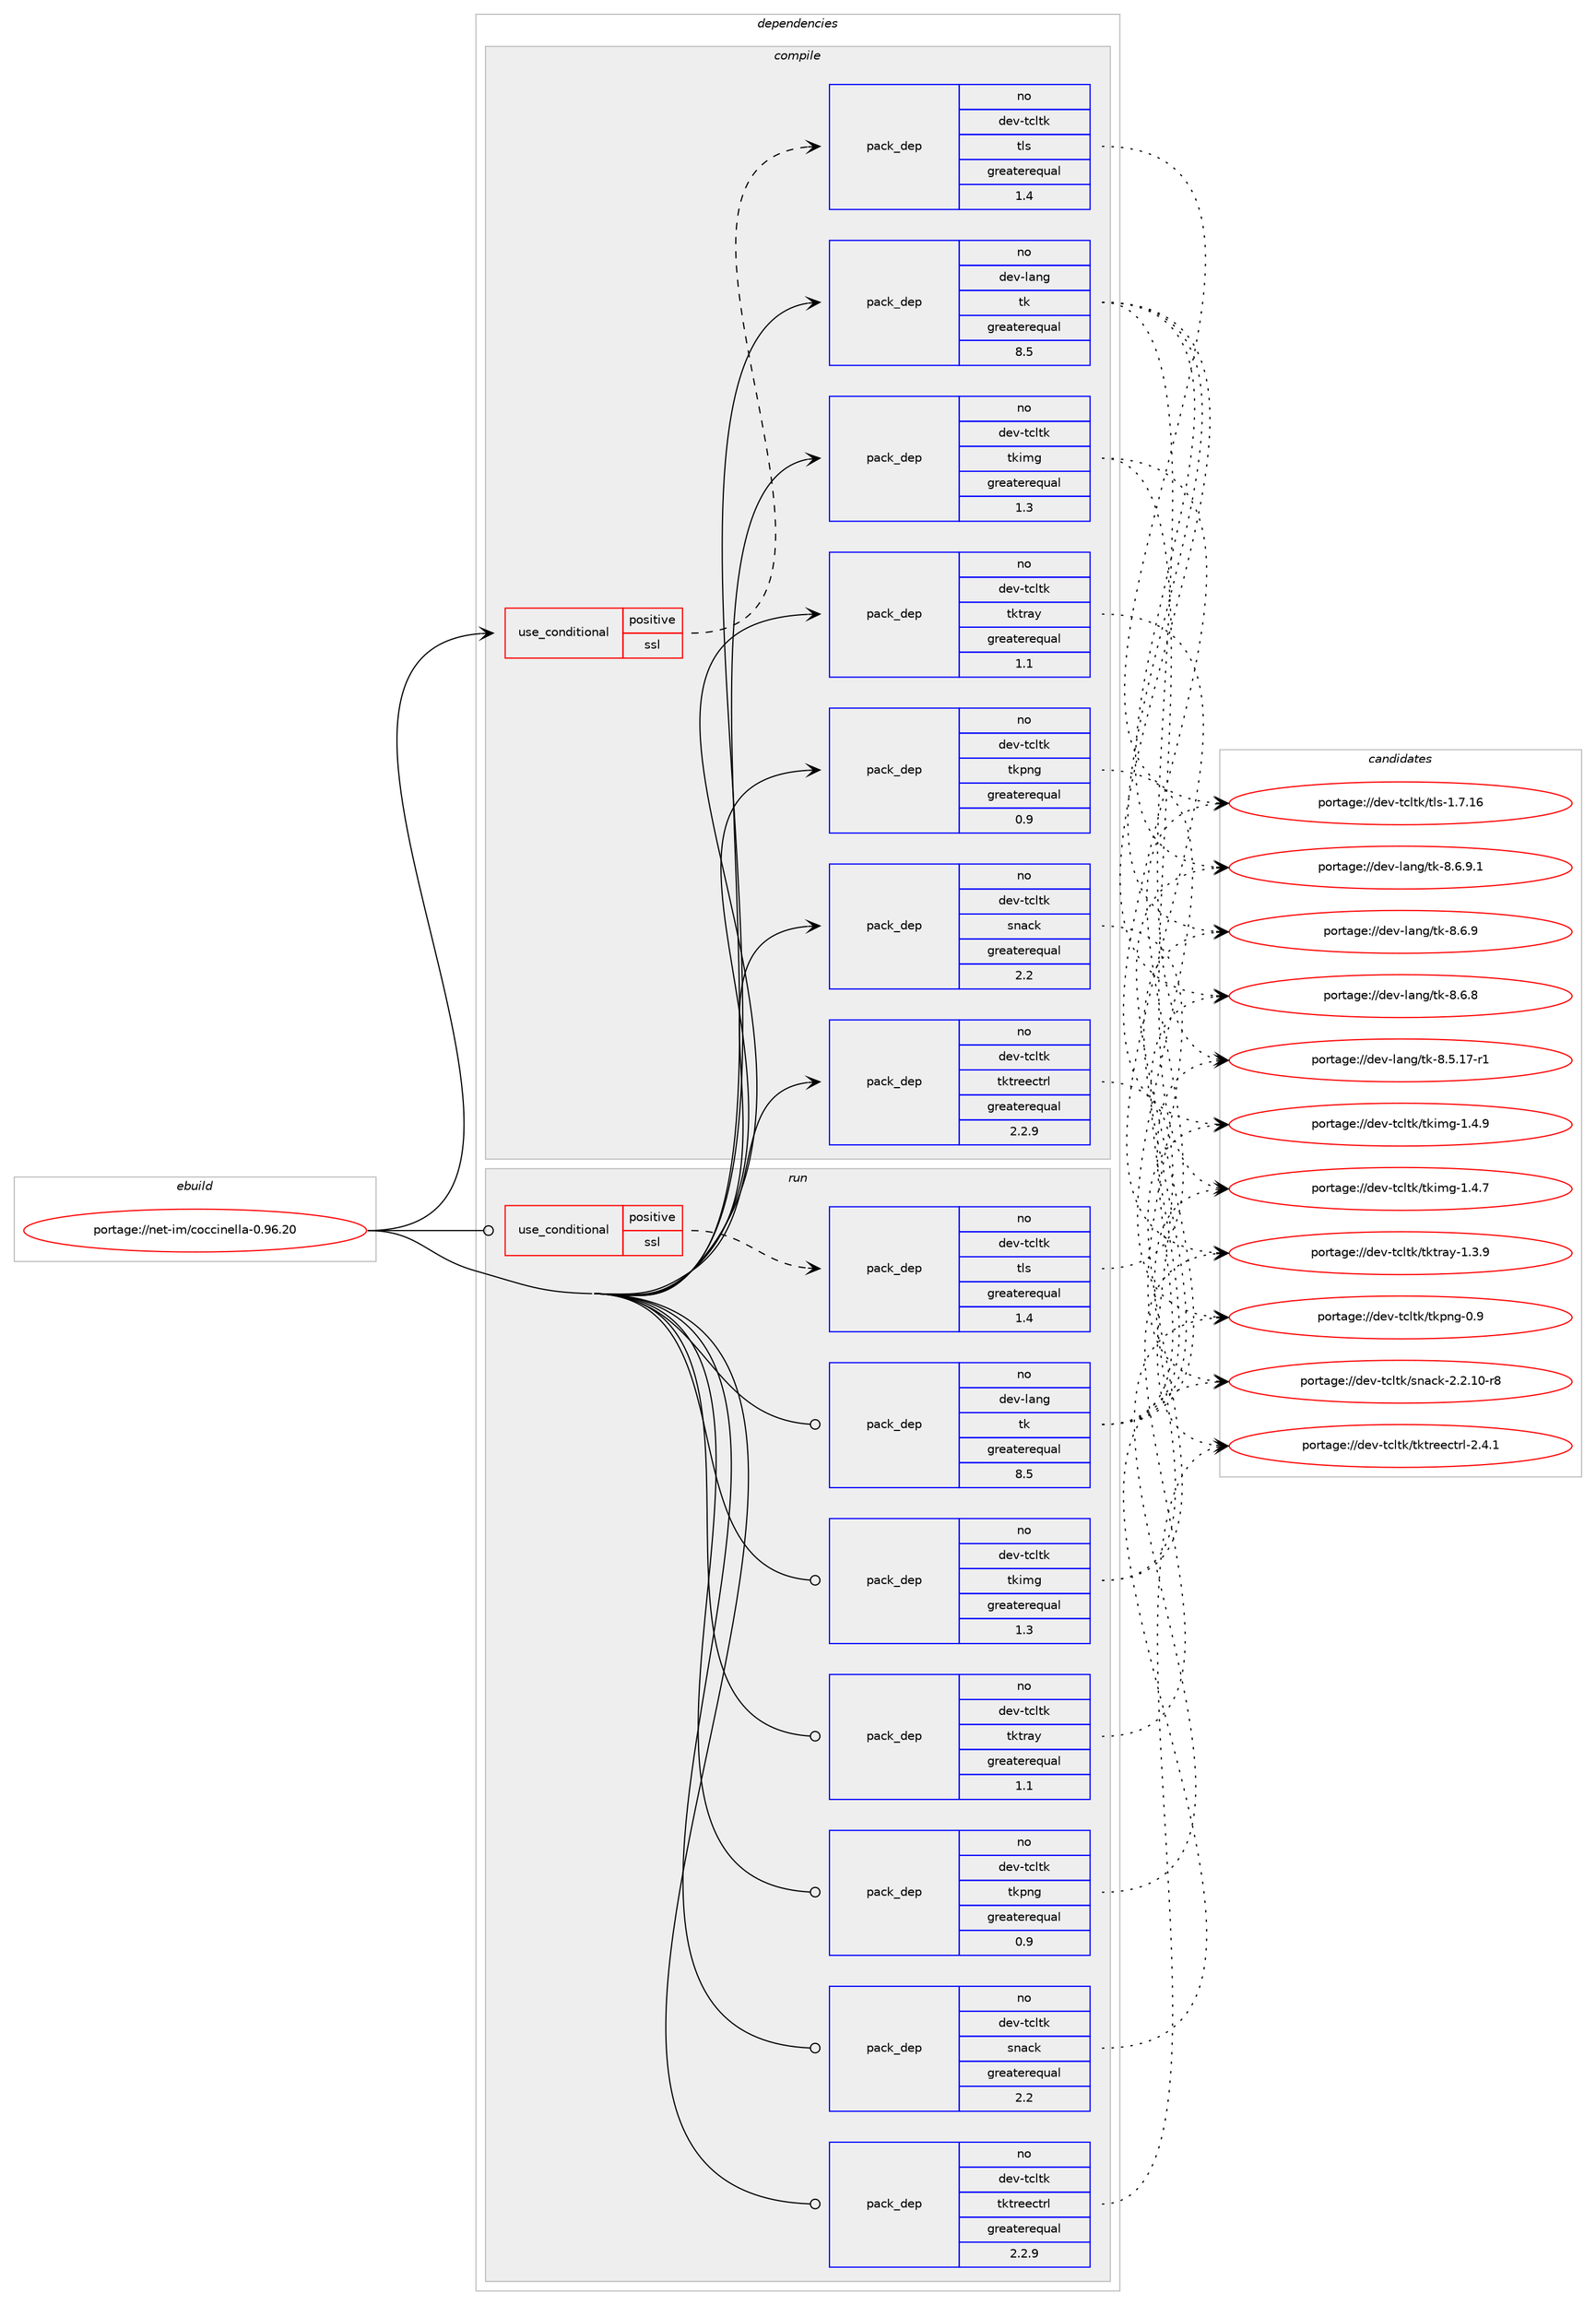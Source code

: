digraph prolog {

# *************
# Graph options
# *************

newrank=true;
concentrate=true;
compound=true;
graph [rankdir=LR,fontname=Helvetica,fontsize=10,ranksep=1.5];#, ranksep=2.5, nodesep=0.2];
edge  [arrowhead=vee];
node  [fontname=Helvetica,fontsize=10];

# **********
# The ebuild
# **********

subgraph cluster_leftcol {
color=gray;
rank=same;
label=<<i>ebuild</i>>;
id [label="portage://net-im/coccinella-0.96.20", color=red, width=4, href="../net-im/coccinella-0.96.20.svg"];
}

# ****************
# The dependencies
# ****************

subgraph cluster_midcol {
color=gray;
label=<<i>dependencies</i>>;
subgraph cluster_compile {
fillcolor="#eeeeee";
style=filled;
label=<<i>compile</i>>;
subgraph cond12338 {
dependency61724 [label=<<TABLE BORDER="0" CELLBORDER="1" CELLSPACING="0" CELLPADDING="4"><TR><TD ROWSPAN="3" CELLPADDING="10">use_conditional</TD></TR><TR><TD>positive</TD></TR><TR><TD>ssl</TD></TR></TABLE>>, shape=none, color=red];
subgraph pack48184 {
dependency61725 [label=<<TABLE BORDER="0" CELLBORDER="1" CELLSPACING="0" CELLPADDING="4" WIDTH="220"><TR><TD ROWSPAN="6" CELLPADDING="30">pack_dep</TD></TR><TR><TD WIDTH="110">no</TD></TR><TR><TD>dev-tcltk</TD></TR><TR><TD>tls</TD></TR><TR><TD>greaterequal</TD></TR><TR><TD>1.4</TD></TR></TABLE>>, shape=none, color=blue];
}
dependency61724:e -> dependency61725:w [weight=20,style="dashed",arrowhead="vee"];
}
id:e -> dependency61724:w [weight=20,style="solid",arrowhead="vee"];
subgraph pack48185 {
dependency61726 [label=<<TABLE BORDER="0" CELLBORDER="1" CELLSPACING="0" CELLPADDING="4" WIDTH="220"><TR><TD ROWSPAN="6" CELLPADDING="30">pack_dep</TD></TR><TR><TD WIDTH="110">no</TD></TR><TR><TD>dev-lang</TD></TR><TR><TD>tk</TD></TR><TR><TD>greaterequal</TD></TR><TR><TD>8.5</TD></TR></TABLE>>, shape=none, color=blue];
}
id:e -> dependency61726:w [weight=20,style="solid",arrowhead="vee"];
subgraph pack48186 {
dependency61727 [label=<<TABLE BORDER="0" CELLBORDER="1" CELLSPACING="0" CELLPADDING="4" WIDTH="220"><TR><TD ROWSPAN="6" CELLPADDING="30">pack_dep</TD></TR><TR><TD WIDTH="110">no</TD></TR><TR><TD>dev-tcltk</TD></TR><TR><TD>snack</TD></TR><TR><TD>greaterequal</TD></TR><TR><TD>2.2</TD></TR></TABLE>>, shape=none, color=blue];
}
id:e -> dependency61727:w [weight=20,style="solid",arrowhead="vee"];
subgraph pack48187 {
dependency61728 [label=<<TABLE BORDER="0" CELLBORDER="1" CELLSPACING="0" CELLPADDING="4" WIDTH="220"><TR><TD ROWSPAN="6" CELLPADDING="30">pack_dep</TD></TR><TR><TD WIDTH="110">no</TD></TR><TR><TD>dev-tcltk</TD></TR><TR><TD>tkimg</TD></TR><TR><TD>greaterequal</TD></TR><TR><TD>1.3</TD></TR></TABLE>>, shape=none, color=blue];
}
id:e -> dependency61728:w [weight=20,style="solid",arrowhead="vee"];
subgraph pack48188 {
dependency61729 [label=<<TABLE BORDER="0" CELLBORDER="1" CELLSPACING="0" CELLPADDING="4" WIDTH="220"><TR><TD ROWSPAN="6" CELLPADDING="30">pack_dep</TD></TR><TR><TD WIDTH="110">no</TD></TR><TR><TD>dev-tcltk</TD></TR><TR><TD>tkpng</TD></TR><TR><TD>greaterequal</TD></TR><TR><TD>0.9</TD></TR></TABLE>>, shape=none, color=blue];
}
id:e -> dependency61729:w [weight=20,style="solid",arrowhead="vee"];
subgraph pack48189 {
dependency61730 [label=<<TABLE BORDER="0" CELLBORDER="1" CELLSPACING="0" CELLPADDING="4" WIDTH="220"><TR><TD ROWSPAN="6" CELLPADDING="30">pack_dep</TD></TR><TR><TD WIDTH="110">no</TD></TR><TR><TD>dev-tcltk</TD></TR><TR><TD>tktray</TD></TR><TR><TD>greaterequal</TD></TR><TR><TD>1.1</TD></TR></TABLE>>, shape=none, color=blue];
}
id:e -> dependency61730:w [weight=20,style="solid",arrowhead="vee"];
subgraph pack48190 {
dependency61731 [label=<<TABLE BORDER="0" CELLBORDER="1" CELLSPACING="0" CELLPADDING="4" WIDTH="220"><TR><TD ROWSPAN="6" CELLPADDING="30">pack_dep</TD></TR><TR><TD WIDTH="110">no</TD></TR><TR><TD>dev-tcltk</TD></TR><TR><TD>tktreectrl</TD></TR><TR><TD>greaterequal</TD></TR><TR><TD>2.2.9</TD></TR></TABLE>>, shape=none, color=blue];
}
id:e -> dependency61731:w [weight=20,style="solid",arrowhead="vee"];
}
subgraph cluster_compileandrun {
fillcolor="#eeeeee";
style=filled;
label=<<i>compile and run</i>>;
}
subgraph cluster_run {
fillcolor="#eeeeee";
style=filled;
label=<<i>run</i>>;
subgraph cond12339 {
dependency61732 [label=<<TABLE BORDER="0" CELLBORDER="1" CELLSPACING="0" CELLPADDING="4"><TR><TD ROWSPAN="3" CELLPADDING="10">use_conditional</TD></TR><TR><TD>positive</TD></TR><TR><TD>ssl</TD></TR></TABLE>>, shape=none, color=red];
subgraph pack48191 {
dependency61733 [label=<<TABLE BORDER="0" CELLBORDER="1" CELLSPACING="0" CELLPADDING="4" WIDTH="220"><TR><TD ROWSPAN="6" CELLPADDING="30">pack_dep</TD></TR><TR><TD WIDTH="110">no</TD></TR><TR><TD>dev-tcltk</TD></TR><TR><TD>tls</TD></TR><TR><TD>greaterequal</TD></TR><TR><TD>1.4</TD></TR></TABLE>>, shape=none, color=blue];
}
dependency61732:e -> dependency61733:w [weight=20,style="dashed",arrowhead="vee"];
}
id:e -> dependency61732:w [weight=20,style="solid",arrowhead="odot"];
subgraph pack48192 {
dependency61734 [label=<<TABLE BORDER="0" CELLBORDER="1" CELLSPACING="0" CELLPADDING="4" WIDTH="220"><TR><TD ROWSPAN="6" CELLPADDING="30">pack_dep</TD></TR><TR><TD WIDTH="110">no</TD></TR><TR><TD>dev-lang</TD></TR><TR><TD>tk</TD></TR><TR><TD>greaterequal</TD></TR><TR><TD>8.5</TD></TR></TABLE>>, shape=none, color=blue];
}
id:e -> dependency61734:w [weight=20,style="solid",arrowhead="odot"];
subgraph pack48193 {
dependency61735 [label=<<TABLE BORDER="0" CELLBORDER="1" CELLSPACING="0" CELLPADDING="4" WIDTH="220"><TR><TD ROWSPAN="6" CELLPADDING="30">pack_dep</TD></TR><TR><TD WIDTH="110">no</TD></TR><TR><TD>dev-tcltk</TD></TR><TR><TD>snack</TD></TR><TR><TD>greaterequal</TD></TR><TR><TD>2.2</TD></TR></TABLE>>, shape=none, color=blue];
}
id:e -> dependency61735:w [weight=20,style="solid",arrowhead="odot"];
subgraph pack48194 {
dependency61736 [label=<<TABLE BORDER="0" CELLBORDER="1" CELLSPACING="0" CELLPADDING="4" WIDTH="220"><TR><TD ROWSPAN="6" CELLPADDING="30">pack_dep</TD></TR><TR><TD WIDTH="110">no</TD></TR><TR><TD>dev-tcltk</TD></TR><TR><TD>tkimg</TD></TR><TR><TD>greaterequal</TD></TR><TR><TD>1.3</TD></TR></TABLE>>, shape=none, color=blue];
}
id:e -> dependency61736:w [weight=20,style="solid",arrowhead="odot"];
subgraph pack48195 {
dependency61737 [label=<<TABLE BORDER="0" CELLBORDER="1" CELLSPACING="0" CELLPADDING="4" WIDTH="220"><TR><TD ROWSPAN="6" CELLPADDING="30">pack_dep</TD></TR><TR><TD WIDTH="110">no</TD></TR><TR><TD>dev-tcltk</TD></TR><TR><TD>tkpng</TD></TR><TR><TD>greaterequal</TD></TR><TR><TD>0.9</TD></TR></TABLE>>, shape=none, color=blue];
}
id:e -> dependency61737:w [weight=20,style="solid",arrowhead="odot"];
subgraph pack48196 {
dependency61738 [label=<<TABLE BORDER="0" CELLBORDER="1" CELLSPACING="0" CELLPADDING="4" WIDTH="220"><TR><TD ROWSPAN="6" CELLPADDING="30">pack_dep</TD></TR><TR><TD WIDTH="110">no</TD></TR><TR><TD>dev-tcltk</TD></TR><TR><TD>tktray</TD></TR><TR><TD>greaterequal</TD></TR><TR><TD>1.1</TD></TR></TABLE>>, shape=none, color=blue];
}
id:e -> dependency61738:w [weight=20,style="solid",arrowhead="odot"];
subgraph pack48197 {
dependency61739 [label=<<TABLE BORDER="0" CELLBORDER="1" CELLSPACING="0" CELLPADDING="4" WIDTH="220"><TR><TD ROWSPAN="6" CELLPADDING="30">pack_dep</TD></TR><TR><TD WIDTH="110">no</TD></TR><TR><TD>dev-tcltk</TD></TR><TR><TD>tktreectrl</TD></TR><TR><TD>greaterequal</TD></TR><TR><TD>2.2.9</TD></TR></TABLE>>, shape=none, color=blue];
}
id:e -> dependency61739:w [weight=20,style="solid",arrowhead="odot"];
}
}

# **************
# The candidates
# **************

subgraph cluster_choices {
rank=same;
color=gray;
label=<<i>candidates</i>>;

subgraph choice48184 {
color=black;
nodesep=1;
choice10010111845116991081161074711610811545494655464954 [label="portage://dev-tcltk/tls-1.7.16", color=red, width=4,href="../dev-tcltk/tls-1.7.16.svg"];
dependency61725:e -> choice10010111845116991081161074711610811545494655464954:w [style=dotted,weight="100"];
}
subgraph choice48185 {
color=black;
nodesep=1;
choice1001011184510897110103471161074556465446574649 [label="portage://dev-lang/tk-8.6.9.1", color=red, width=4,href="../dev-lang/tk-8.6.9.1.svg"];
choice100101118451089711010347116107455646544657 [label="portage://dev-lang/tk-8.6.9", color=red, width=4,href="../dev-lang/tk-8.6.9.svg"];
choice100101118451089711010347116107455646544656 [label="portage://dev-lang/tk-8.6.8", color=red, width=4,href="../dev-lang/tk-8.6.8.svg"];
choice100101118451089711010347116107455646534649554511449 [label="portage://dev-lang/tk-8.5.17-r1", color=red, width=4,href="../dev-lang/tk-8.5.17-r1.svg"];
dependency61726:e -> choice1001011184510897110103471161074556465446574649:w [style=dotted,weight="100"];
dependency61726:e -> choice100101118451089711010347116107455646544657:w [style=dotted,weight="100"];
dependency61726:e -> choice100101118451089711010347116107455646544656:w [style=dotted,weight="100"];
dependency61726:e -> choice100101118451089711010347116107455646534649554511449:w [style=dotted,weight="100"];
}
subgraph choice48186 {
color=black;
nodesep=1;
choice1001011184511699108116107471151109799107455046504649484511456 [label="portage://dev-tcltk/snack-2.2.10-r8", color=red, width=4,href="../dev-tcltk/snack-2.2.10-r8.svg"];
dependency61727:e -> choice1001011184511699108116107471151109799107455046504649484511456:w [style=dotted,weight="100"];
}
subgraph choice48187 {
color=black;
nodesep=1;
choice100101118451169910811610747116107105109103454946524657 [label="portage://dev-tcltk/tkimg-1.4.9", color=red, width=4,href="../dev-tcltk/tkimg-1.4.9.svg"];
choice100101118451169910811610747116107105109103454946524655 [label="portage://dev-tcltk/tkimg-1.4.7", color=red, width=4,href="../dev-tcltk/tkimg-1.4.7.svg"];
dependency61728:e -> choice100101118451169910811610747116107105109103454946524657:w [style=dotted,weight="100"];
dependency61728:e -> choice100101118451169910811610747116107105109103454946524655:w [style=dotted,weight="100"];
}
subgraph choice48188 {
color=black;
nodesep=1;
choice10010111845116991081161074711610711211010345484657 [label="portage://dev-tcltk/tkpng-0.9", color=red, width=4,href="../dev-tcltk/tkpng-0.9.svg"];
dependency61729:e -> choice10010111845116991081161074711610711211010345484657:w [style=dotted,weight="100"];
}
subgraph choice48189 {
color=black;
nodesep=1;
choice10010111845116991081161074711610711611497121454946514657 [label="portage://dev-tcltk/tktray-1.3.9", color=red, width=4,href="../dev-tcltk/tktray-1.3.9.svg"];
dependency61730:e -> choice10010111845116991081161074711610711611497121454946514657:w [style=dotted,weight="100"];
}
subgraph choice48190 {
color=black;
nodesep=1;
choice10010111845116991081161074711610711611410110199116114108455046524649 [label="portage://dev-tcltk/tktreectrl-2.4.1", color=red, width=4,href="../dev-tcltk/tktreectrl-2.4.1.svg"];
dependency61731:e -> choice10010111845116991081161074711610711611410110199116114108455046524649:w [style=dotted,weight="100"];
}
subgraph choice48191 {
color=black;
nodesep=1;
choice10010111845116991081161074711610811545494655464954 [label="portage://dev-tcltk/tls-1.7.16", color=red, width=4,href="../dev-tcltk/tls-1.7.16.svg"];
dependency61733:e -> choice10010111845116991081161074711610811545494655464954:w [style=dotted,weight="100"];
}
subgraph choice48192 {
color=black;
nodesep=1;
choice1001011184510897110103471161074556465446574649 [label="portage://dev-lang/tk-8.6.9.1", color=red, width=4,href="../dev-lang/tk-8.6.9.1.svg"];
choice100101118451089711010347116107455646544657 [label="portage://dev-lang/tk-8.6.9", color=red, width=4,href="../dev-lang/tk-8.6.9.svg"];
choice100101118451089711010347116107455646544656 [label="portage://dev-lang/tk-8.6.8", color=red, width=4,href="../dev-lang/tk-8.6.8.svg"];
choice100101118451089711010347116107455646534649554511449 [label="portage://dev-lang/tk-8.5.17-r1", color=red, width=4,href="../dev-lang/tk-8.5.17-r1.svg"];
dependency61734:e -> choice1001011184510897110103471161074556465446574649:w [style=dotted,weight="100"];
dependency61734:e -> choice100101118451089711010347116107455646544657:w [style=dotted,weight="100"];
dependency61734:e -> choice100101118451089711010347116107455646544656:w [style=dotted,weight="100"];
dependency61734:e -> choice100101118451089711010347116107455646534649554511449:w [style=dotted,weight="100"];
}
subgraph choice48193 {
color=black;
nodesep=1;
choice1001011184511699108116107471151109799107455046504649484511456 [label="portage://dev-tcltk/snack-2.2.10-r8", color=red, width=4,href="../dev-tcltk/snack-2.2.10-r8.svg"];
dependency61735:e -> choice1001011184511699108116107471151109799107455046504649484511456:w [style=dotted,weight="100"];
}
subgraph choice48194 {
color=black;
nodesep=1;
choice100101118451169910811610747116107105109103454946524657 [label="portage://dev-tcltk/tkimg-1.4.9", color=red, width=4,href="../dev-tcltk/tkimg-1.4.9.svg"];
choice100101118451169910811610747116107105109103454946524655 [label="portage://dev-tcltk/tkimg-1.4.7", color=red, width=4,href="../dev-tcltk/tkimg-1.4.7.svg"];
dependency61736:e -> choice100101118451169910811610747116107105109103454946524657:w [style=dotted,weight="100"];
dependency61736:e -> choice100101118451169910811610747116107105109103454946524655:w [style=dotted,weight="100"];
}
subgraph choice48195 {
color=black;
nodesep=1;
choice10010111845116991081161074711610711211010345484657 [label="portage://dev-tcltk/tkpng-0.9", color=red, width=4,href="../dev-tcltk/tkpng-0.9.svg"];
dependency61737:e -> choice10010111845116991081161074711610711211010345484657:w [style=dotted,weight="100"];
}
subgraph choice48196 {
color=black;
nodesep=1;
choice10010111845116991081161074711610711611497121454946514657 [label="portage://dev-tcltk/tktray-1.3.9", color=red, width=4,href="../dev-tcltk/tktray-1.3.9.svg"];
dependency61738:e -> choice10010111845116991081161074711610711611497121454946514657:w [style=dotted,weight="100"];
}
subgraph choice48197 {
color=black;
nodesep=1;
choice10010111845116991081161074711610711611410110199116114108455046524649 [label="portage://dev-tcltk/tktreectrl-2.4.1", color=red, width=4,href="../dev-tcltk/tktreectrl-2.4.1.svg"];
dependency61739:e -> choice10010111845116991081161074711610711611410110199116114108455046524649:w [style=dotted,weight="100"];
}
}

}
